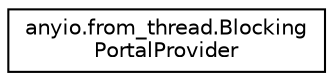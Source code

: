 digraph "Graphical Class Hierarchy"
{
 // LATEX_PDF_SIZE
  edge [fontname="Helvetica",fontsize="10",labelfontname="Helvetica",labelfontsize="10"];
  node [fontname="Helvetica",fontsize="10",shape=record];
  rankdir="LR";
  Node0 [label="anyio.from_thread.Blocking\lPortalProvider",height=0.2,width=0.4,color="black", fillcolor="white", style="filled",URL="$classanyio_1_1from__thread_1_1BlockingPortalProvider.html",tooltip=" "];
}
